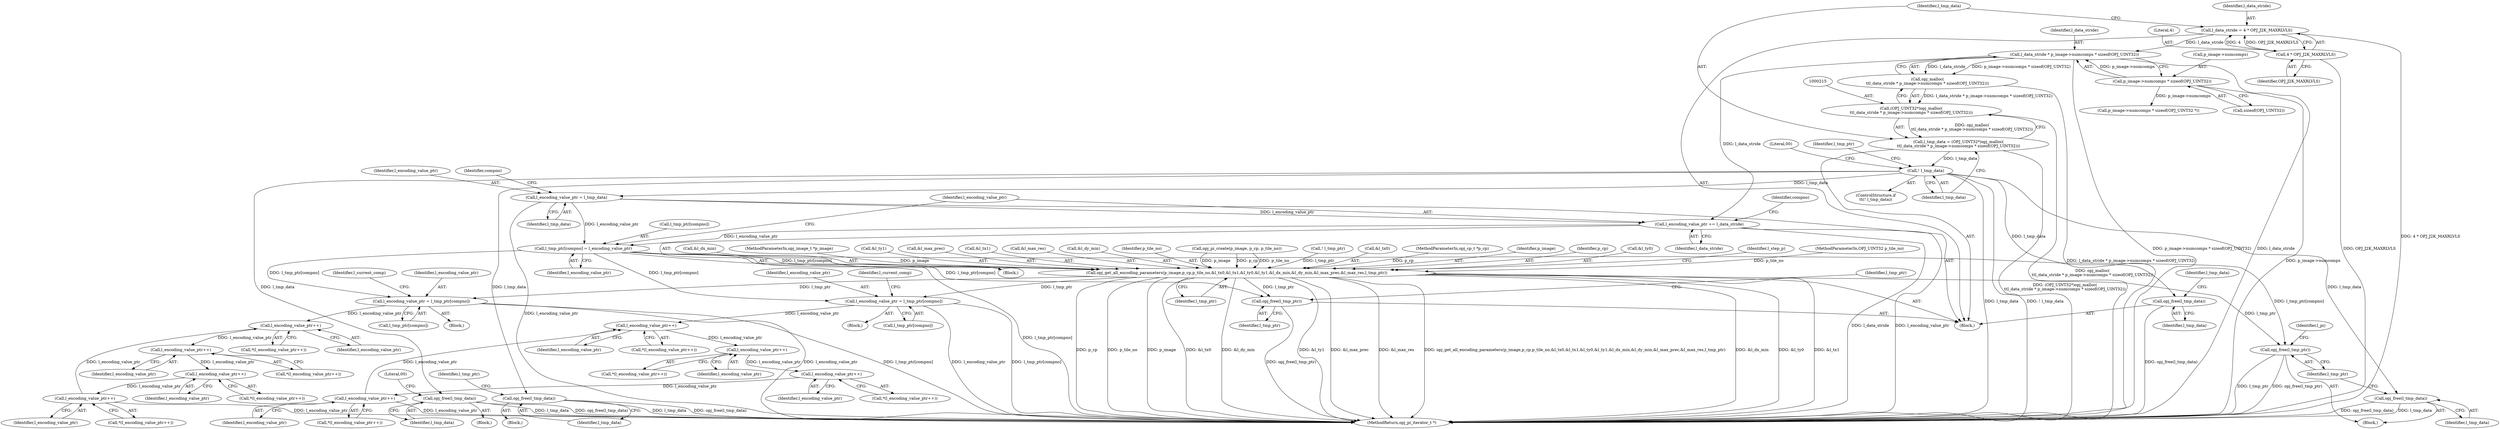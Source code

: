 digraph "0_openjpeg_c16bc057ba3f125051c9966cf1f5b68a05681de4@API" {
"1000217" [label="(Call,l_data_stride * p_image->numcomps * sizeof(OPJ_UINT32))"];
"1000207" [label="(Call,l_data_stride = 4 * OPJ_J2K_MAXRLVLS)"];
"1000209" [label="(Call,4 * OPJ_J2K_MAXRLVLS)"];
"1000219" [label="(Call,p_image->numcomps * sizeof(OPJ_UINT32))"];
"1000216" [label="(Call,opj_malloc(\n\t\tl_data_stride * p_image->numcomps * sizeof(OPJ_UINT32)))"];
"1000214" [label="(Call,(OPJ_UINT32*)opj_malloc(\n\t\tl_data_stride * p_image->numcomps * sizeof(OPJ_UINT32)))"];
"1000212" [label="(Call,l_tmp_data = (OPJ_UINT32*)opj_malloc(\n\t\tl_data_stride * p_image->numcomps * sizeof(OPJ_UINT32)))"];
"1000226" [label="(Call,! l_tmp_data)"];
"1000246" [label="(Call,opj_free(l_tmp_data))"];
"1000260" [label="(Call,opj_free(l_tmp_data))"];
"1000266" [label="(Call,l_encoding_value_ptr = l_tmp_data)"];
"1000281" [label="(Call,l_tmp_ptr[compno] = l_encoding_value_ptr)"];
"1000289" [label="(Call,opj_get_all_encoding_parameters(p_image,p_cp,p_tile_no,&l_tx0,&l_tx1,&l_ty0,&l_ty1,&l_dx_min,&l_dy_min,&l_max_prec,&l_max_res,l_tmp_ptr))"];
"1000357" [label="(Call,opj_free(l_tmp_ptr))"];
"1000437" [label="(Call,l_encoding_value_ptr = l_tmp_ptr[compno])"];
"1000473" [label="(Call,l_encoding_value_ptr++)"];
"1000480" [label="(Call,l_encoding_value_ptr++)"];
"1000487" [label="(Call,l_encoding_value_ptr++)"];
"1000494" [label="(Call,l_encoding_value_ptr++)"];
"1000589" [label="(Call,l_encoding_value_ptr = l_tmp_ptr[compno])"];
"1000625" [label="(Call,l_encoding_value_ptr++)"];
"1000632" [label="(Call,l_encoding_value_ptr++)"];
"1000639" [label="(Call,l_encoding_value_ptr++)"];
"1000646" [label="(Call,l_encoding_value_ptr++)"];
"1000672" [label="(Call,opj_free(l_tmp_ptr))"];
"1000286" [label="(Call,l_encoding_value_ptr += l_data_stride)"];
"1000355" [label="(Call,opj_free(l_tmp_data))"];
"1000667" [label="(Call,opj_free(l_tmp_data))"];
"1000219" [label="(Call,p_image->numcomps * sizeof(OPJ_UINT32))"];
"1000487" [label="(Call,l_encoding_value_ptr++)"];
"1000481" [label="(Identifier,l_encoding_value_ptr)"];
"1000211" [label="(Identifier,OPJ_J2K_MAXRLVLS)"];
"1000246" [label="(Call,opj_free(l_tmp_data))"];
"1000243" [label="(Call,! l_tmp_ptr)"];
"1000293" [label="(Call,&l_tx0)"];
"1000631" [label="(Call,*(l_encoding_value_ptr++))"];
"1000670" [label="(Identifier,l_tmp_data)"];
"1000216" [label="(Call,opj_malloc(\n\t\tl_data_stride * p_image->numcomps * sizeof(OPJ_UINT32)))"];
"1000208" [label="(Identifier,l_data_stride)"];
"1000646" [label="(Call,l_encoding_value_ptr++)"];
"1000358" [label="(Identifier,l_tmp_ptr)"];
"1000263" [label="(Identifier,l_tmp_ptr)"];
"1000210" [label="(Literal,4)"];
"1000289" [label="(Call,opj_get_all_encoding_parameters(p_image,p_cp,p_tile_no,&l_tx0,&l_tx1,&l_ty0,&l_ty1,&l_dx_min,&l_dy_min,&l_max_prec,&l_max_res,l_tmp_ptr))"];
"1000126" [label="(Block,)"];
"1000645" [label="(Call,*(l_encoding_value_ptr++))"];
"1000582" [label="(Block,)"];
"1000124" [label="(MethodParameterIn,opj_cp_t *p_cp)"];
"1000209" [label="(Call,4 * OPJ_J2K_MAXRLVLS)"];
"1000444" [label="(Identifier,l_current_comp)"];
"1000225" [label="(ControlStructure,if\n\t\t(! l_tmp_data))"];
"1000285" [label="(Identifier,l_encoding_value_ptr)"];
"1000493" [label="(Call,*(l_encoding_value_ptr++))"];
"1000667" [label="(Call,opj_free(l_tmp_data))"];
"1000590" [label="(Identifier,l_encoding_value_ptr)"];
"1000290" [label="(Identifier,p_image)"];
"1000357" [label="(Call,opj_free(l_tmp_ptr))"];
"1000633" [label="(Identifier,l_encoding_value_ptr)"];
"1000675" [label="(Identifier,l_tmp_ptr)"];
"1000291" [label="(Identifier,p_cp)"];
"1000297" [label="(Call,&l_ty0)"];
"1000311" [label="(Identifier,l_step_p)"];
"1000696" [label="(MethodReturn,opj_pi_iterator_t *)"];
"1000212" [label="(Call,l_tmp_data = (OPJ_UINT32*)opj_malloc(\n\t\tl_data_stride * p_image->numcomps * sizeof(OPJ_UINT32)))"];
"1000125" [label="(MethodParameterIn,OPJ_UINT32 p_tile_no)"];
"1000288" [label="(Identifier,l_data_stride)"];
"1000589" [label="(Call,l_encoding_value_ptr = l_tmp_ptr[compno])"];
"1000480" [label="(Call,l_encoding_value_ptr++)"];
"1000226" [label="(Call,! l_tmp_data)"];
"1000280" [label="(Block,)"];
"1000301" [label="(Call,&l_dx_min)"];
"1000287" [label="(Identifier,l_encoding_value_ptr)"];
"1000354" [label="(Block,)"];
"1000123" [label="(MethodParameterIn,opj_image_t *p_image)"];
"1000486" [label="(Call,*(l_encoding_value_ptr++))"];
"1000299" [label="(Call,&l_ty1)"];
"1000472" [label="(Call,*(l_encoding_value_ptr++))"];
"1000259" [label="(Block,)"];
"1000626" [label="(Identifier,l_encoding_value_ptr)"];
"1000673" [label="(Identifier,l_tmp_ptr)"];
"1000305" [label="(Call,&l_max_prec)"];
"1000439" [label="(Call,l_tmp_ptr[compno])"];
"1000214" [label="(Call,(OPJ_UINT32*)opj_malloc(\n\t\tl_data_stride * p_image->numcomps * sizeof(OPJ_UINT32)))"];
"1000217" [label="(Call,l_data_stride * p_image->numcomps * sizeof(OPJ_UINT32))"];
"1000267" [label="(Identifier,l_encoding_value_ptr)"];
"1000232" [label="(Identifier,l_tmp_ptr)"];
"1000271" [label="(Identifier,compno)"];
"1000473" [label="(Call,l_encoding_value_ptr++)"];
"1000494" [label="(Call,l_encoding_value_ptr++)"];
"1000282" [label="(Call,l_tmp_ptr[compno])"];
"1000295" [label="(Call,&l_tx1)"];
"1000286" [label="(Call,l_encoding_value_ptr += l_data_stride)"];
"1000307" [label="(Call,&l_max_res)"];
"1000591" [label="(Call,l_tmp_ptr[compno])"];
"1000266" [label="(Call,l_encoding_value_ptr = l_tmp_data)"];
"1000639" [label="(Call,l_encoding_value_ptr++)"];
"1000281" [label="(Call,l_tmp_ptr[compno] = l_encoding_value_ptr)"];
"1000247" [label="(Identifier,l_tmp_data)"];
"1000303" [label="(Call,&l_dy_min)"];
"1000260" [label="(Call,opj_free(l_tmp_data))"];
"1000292" [label="(Identifier,p_tile_no)"];
"1000252" [label="(Call,opj_pi_create(p_image, p_cp, p_tile_no))"];
"1000638" [label="(Call,*(l_encoding_value_ptr++))"];
"1000355" [label="(Call,opj_free(l_tmp_data))"];
"1000474" [label="(Identifier,l_encoding_value_ptr)"];
"1000430" [label="(Block,)"];
"1000227" [label="(Identifier,l_tmp_data)"];
"1000672" [label="(Call,opj_free(l_tmp_ptr))"];
"1000360" [label="(Identifier,l_pi)"];
"1000624" [label="(Call,*(l_encoding_value_ptr++))"];
"1000596" [label="(Identifier,l_current_comp)"];
"1000218" [label="(Identifier,l_data_stride)"];
"1000213" [label="(Identifier,l_tmp_data)"];
"1000438" [label="(Identifier,l_encoding_value_ptr)"];
"1000668" [label="(Identifier,l_tmp_data)"];
"1000207" [label="(Call,l_data_stride = 4 * OPJ_J2K_MAXRLVLS)"];
"1000495" [label="(Identifier,l_encoding_value_ptr)"];
"1000245" [label="(Block,)"];
"1000268" [label="(Identifier,l_tmp_data)"];
"1000479" [label="(Call,*(l_encoding_value_ptr++))"];
"1000437" [label="(Call,l_encoding_value_ptr = l_tmp_ptr[compno])"];
"1000356" [label="(Identifier,l_tmp_data)"];
"1000488" [label="(Identifier,l_encoding_value_ptr)"];
"1000230" [label="(Literal,00)"];
"1000220" [label="(Call,p_image->numcomps)"];
"1000236" [label="(Call,p_image->numcomps * sizeof(OPJ_UINT32 *))"];
"1000632" [label="(Call,l_encoding_value_ptr++)"];
"1000223" [label="(Call,sizeof(OPJ_UINT32))"];
"1000647" [label="(Identifier,l_encoding_value_ptr)"];
"1000640" [label="(Identifier,l_encoding_value_ptr)"];
"1000261" [label="(Identifier,l_tmp_data)"];
"1000625" [label="(Call,l_encoding_value_ptr++)"];
"1000279" [label="(Identifier,compno)"];
"1000249" [label="(Literal,00)"];
"1000309" [label="(Identifier,l_tmp_ptr)"];
"1000217" -> "1000216"  [label="AST: "];
"1000217" -> "1000219"  [label="CFG: "];
"1000218" -> "1000217"  [label="AST: "];
"1000219" -> "1000217"  [label="AST: "];
"1000216" -> "1000217"  [label="CFG: "];
"1000217" -> "1000696"  [label="DDG: p_image->numcomps * sizeof(OPJ_UINT32)"];
"1000217" -> "1000696"  [label="DDG: l_data_stride"];
"1000217" -> "1000216"  [label="DDG: l_data_stride"];
"1000217" -> "1000216"  [label="DDG: p_image->numcomps * sizeof(OPJ_UINT32)"];
"1000207" -> "1000217"  [label="DDG: l_data_stride"];
"1000219" -> "1000217"  [label="DDG: p_image->numcomps"];
"1000217" -> "1000286"  [label="DDG: l_data_stride"];
"1000207" -> "1000126"  [label="AST: "];
"1000207" -> "1000209"  [label="CFG: "];
"1000208" -> "1000207"  [label="AST: "];
"1000209" -> "1000207"  [label="AST: "];
"1000213" -> "1000207"  [label="CFG: "];
"1000207" -> "1000696"  [label="DDG: 4 * OPJ_J2K_MAXRLVLS"];
"1000209" -> "1000207"  [label="DDG: 4"];
"1000209" -> "1000207"  [label="DDG: OPJ_J2K_MAXRLVLS"];
"1000209" -> "1000211"  [label="CFG: "];
"1000210" -> "1000209"  [label="AST: "];
"1000211" -> "1000209"  [label="AST: "];
"1000209" -> "1000696"  [label="DDG: OPJ_J2K_MAXRLVLS"];
"1000219" -> "1000223"  [label="CFG: "];
"1000220" -> "1000219"  [label="AST: "];
"1000223" -> "1000219"  [label="AST: "];
"1000219" -> "1000696"  [label="DDG: p_image->numcomps"];
"1000219" -> "1000236"  [label="DDG: p_image->numcomps"];
"1000216" -> "1000214"  [label="AST: "];
"1000214" -> "1000216"  [label="CFG: "];
"1000216" -> "1000696"  [label="DDG: l_data_stride * p_image->numcomps * sizeof(OPJ_UINT32)"];
"1000216" -> "1000214"  [label="DDG: l_data_stride * p_image->numcomps * sizeof(OPJ_UINT32)"];
"1000214" -> "1000212"  [label="AST: "];
"1000215" -> "1000214"  [label="AST: "];
"1000212" -> "1000214"  [label="CFG: "];
"1000214" -> "1000696"  [label="DDG: opj_malloc(\n\t\tl_data_stride * p_image->numcomps * sizeof(OPJ_UINT32))"];
"1000214" -> "1000212"  [label="DDG: opj_malloc(\n\t\tl_data_stride * p_image->numcomps * sizeof(OPJ_UINT32))"];
"1000212" -> "1000126"  [label="AST: "];
"1000213" -> "1000212"  [label="AST: "];
"1000227" -> "1000212"  [label="CFG: "];
"1000212" -> "1000696"  [label="DDG: (OPJ_UINT32*)opj_malloc(\n\t\tl_data_stride * p_image->numcomps * sizeof(OPJ_UINT32))"];
"1000212" -> "1000226"  [label="DDG: l_tmp_data"];
"1000226" -> "1000225"  [label="AST: "];
"1000226" -> "1000227"  [label="CFG: "];
"1000227" -> "1000226"  [label="AST: "];
"1000230" -> "1000226"  [label="CFG: "];
"1000232" -> "1000226"  [label="CFG: "];
"1000226" -> "1000696"  [label="DDG: l_tmp_data"];
"1000226" -> "1000696"  [label="DDG: ! l_tmp_data"];
"1000226" -> "1000246"  [label="DDG: l_tmp_data"];
"1000226" -> "1000260"  [label="DDG: l_tmp_data"];
"1000226" -> "1000266"  [label="DDG: l_tmp_data"];
"1000226" -> "1000355"  [label="DDG: l_tmp_data"];
"1000226" -> "1000667"  [label="DDG: l_tmp_data"];
"1000246" -> "1000245"  [label="AST: "];
"1000246" -> "1000247"  [label="CFG: "];
"1000247" -> "1000246"  [label="AST: "];
"1000249" -> "1000246"  [label="CFG: "];
"1000246" -> "1000696"  [label="DDG: opj_free(l_tmp_data)"];
"1000246" -> "1000696"  [label="DDG: l_tmp_data"];
"1000260" -> "1000259"  [label="AST: "];
"1000260" -> "1000261"  [label="CFG: "];
"1000261" -> "1000260"  [label="AST: "];
"1000263" -> "1000260"  [label="CFG: "];
"1000260" -> "1000696"  [label="DDG: opj_free(l_tmp_data)"];
"1000260" -> "1000696"  [label="DDG: l_tmp_data"];
"1000266" -> "1000126"  [label="AST: "];
"1000266" -> "1000268"  [label="CFG: "];
"1000267" -> "1000266"  [label="AST: "];
"1000268" -> "1000266"  [label="AST: "];
"1000271" -> "1000266"  [label="CFG: "];
"1000266" -> "1000696"  [label="DDG: l_encoding_value_ptr"];
"1000266" -> "1000281"  [label="DDG: l_encoding_value_ptr"];
"1000266" -> "1000286"  [label="DDG: l_encoding_value_ptr"];
"1000281" -> "1000280"  [label="AST: "];
"1000281" -> "1000285"  [label="CFG: "];
"1000282" -> "1000281"  [label="AST: "];
"1000285" -> "1000281"  [label="AST: "];
"1000287" -> "1000281"  [label="CFG: "];
"1000281" -> "1000696"  [label="DDG: l_tmp_ptr[compno]"];
"1000286" -> "1000281"  [label="DDG: l_encoding_value_ptr"];
"1000281" -> "1000289"  [label="DDG: l_tmp_ptr[compno]"];
"1000281" -> "1000357"  [label="DDG: l_tmp_ptr[compno]"];
"1000281" -> "1000437"  [label="DDG: l_tmp_ptr[compno]"];
"1000281" -> "1000589"  [label="DDG: l_tmp_ptr[compno]"];
"1000281" -> "1000672"  [label="DDG: l_tmp_ptr[compno]"];
"1000289" -> "1000126"  [label="AST: "];
"1000289" -> "1000309"  [label="CFG: "];
"1000290" -> "1000289"  [label="AST: "];
"1000291" -> "1000289"  [label="AST: "];
"1000292" -> "1000289"  [label="AST: "];
"1000293" -> "1000289"  [label="AST: "];
"1000295" -> "1000289"  [label="AST: "];
"1000297" -> "1000289"  [label="AST: "];
"1000299" -> "1000289"  [label="AST: "];
"1000301" -> "1000289"  [label="AST: "];
"1000303" -> "1000289"  [label="AST: "];
"1000305" -> "1000289"  [label="AST: "];
"1000307" -> "1000289"  [label="AST: "];
"1000309" -> "1000289"  [label="AST: "];
"1000311" -> "1000289"  [label="CFG: "];
"1000289" -> "1000696"  [label="DDG: p_cp"];
"1000289" -> "1000696"  [label="DDG: p_tile_no"];
"1000289" -> "1000696"  [label="DDG: p_image"];
"1000289" -> "1000696"  [label="DDG: &l_tx0"];
"1000289" -> "1000696"  [label="DDG: &l_dy_min"];
"1000289" -> "1000696"  [label="DDG: &l_ty1"];
"1000289" -> "1000696"  [label="DDG: &l_max_prec"];
"1000289" -> "1000696"  [label="DDG: &l_max_res"];
"1000289" -> "1000696"  [label="DDG: opj_get_all_encoding_parameters(p_image,p_cp,p_tile_no,&l_tx0,&l_tx1,&l_ty0,&l_ty1,&l_dx_min,&l_dy_min,&l_max_prec,&l_max_res,l_tmp_ptr)"];
"1000289" -> "1000696"  [label="DDG: &l_dx_min"];
"1000289" -> "1000696"  [label="DDG: &l_ty0"];
"1000289" -> "1000696"  [label="DDG: &l_tx1"];
"1000252" -> "1000289"  [label="DDG: p_image"];
"1000252" -> "1000289"  [label="DDG: p_cp"];
"1000252" -> "1000289"  [label="DDG: p_tile_no"];
"1000123" -> "1000289"  [label="DDG: p_image"];
"1000124" -> "1000289"  [label="DDG: p_cp"];
"1000125" -> "1000289"  [label="DDG: p_tile_no"];
"1000243" -> "1000289"  [label="DDG: l_tmp_ptr"];
"1000289" -> "1000357"  [label="DDG: l_tmp_ptr"];
"1000289" -> "1000437"  [label="DDG: l_tmp_ptr"];
"1000289" -> "1000589"  [label="DDG: l_tmp_ptr"];
"1000289" -> "1000672"  [label="DDG: l_tmp_ptr"];
"1000357" -> "1000354"  [label="AST: "];
"1000357" -> "1000358"  [label="CFG: "];
"1000358" -> "1000357"  [label="AST: "];
"1000360" -> "1000357"  [label="CFG: "];
"1000357" -> "1000696"  [label="DDG: opj_free(l_tmp_ptr)"];
"1000357" -> "1000696"  [label="DDG: l_tmp_ptr"];
"1000437" -> "1000430"  [label="AST: "];
"1000437" -> "1000439"  [label="CFG: "];
"1000438" -> "1000437"  [label="AST: "];
"1000439" -> "1000437"  [label="AST: "];
"1000444" -> "1000437"  [label="CFG: "];
"1000437" -> "1000696"  [label="DDG: l_encoding_value_ptr"];
"1000437" -> "1000696"  [label="DDG: l_tmp_ptr[compno]"];
"1000437" -> "1000473"  [label="DDG: l_encoding_value_ptr"];
"1000473" -> "1000472"  [label="AST: "];
"1000473" -> "1000474"  [label="CFG: "];
"1000474" -> "1000473"  [label="AST: "];
"1000472" -> "1000473"  [label="CFG: "];
"1000494" -> "1000473"  [label="DDG: l_encoding_value_ptr"];
"1000473" -> "1000480"  [label="DDG: l_encoding_value_ptr"];
"1000480" -> "1000479"  [label="AST: "];
"1000480" -> "1000481"  [label="CFG: "];
"1000481" -> "1000480"  [label="AST: "];
"1000479" -> "1000480"  [label="CFG: "];
"1000480" -> "1000487"  [label="DDG: l_encoding_value_ptr"];
"1000487" -> "1000486"  [label="AST: "];
"1000487" -> "1000488"  [label="CFG: "];
"1000488" -> "1000487"  [label="AST: "];
"1000486" -> "1000487"  [label="CFG: "];
"1000487" -> "1000494"  [label="DDG: l_encoding_value_ptr"];
"1000494" -> "1000493"  [label="AST: "];
"1000494" -> "1000495"  [label="CFG: "];
"1000495" -> "1000494"  [label="AST: "];
"1000493" -> "1000494"  [label="CFG: "];
"1000494" -> "1000696"  [label="DDG: l_encoding_value_ptr"];
"1000589" -> "1000582"  [label="AST: "];
"1000589" -> "1000591"  [label="CFG: "];
"1000590" -> "1000589"  [label="AST: "];
"1000591" -> "1000589"  [label="AST: "];
"1000596" -> "1000589"  [label="CFG: "];
"1000589" -> "1000696"  [label="DDG: l_encoding_value_ptr"];
"1000589" -> "1000696"  [label="DDG: l_tmp_ptr[compno]"];
"1000589" -> "1000625"  [label="DDG: l_encoding_value_ptr"];
"1000625" -> "1000624"  [label="AST: "];
"1000625" -> "1000626"  [label="CFG: "];
"1000626" -> "1000625"  [label="AST: "];
"1000624" -> "1000625"  [label="CFG: "];
"1000646" -> "1000625"  [label="DDG: l_encoding_value_ptr"];
"1000625" -> "1000632"  [label="DDG: l_encoding_value_ptr"];
"1000632" -> "1000631"  [label="AST: "];
"1000632" -> "1000633"  [label="CFG: "];
"1000633" -> "1000632"  [label="AST: "];
"1000631" -> "1000632"  [label="CFG: "];
"1000632" -> "1000639"  [label="DDG: l_encoding_value_ptr"];
"1000639" -> "1000638"  [label="AST: "];
"1000639" -> "1000640"  [label="CFG: "];
"1000640" -> "1000639"  [label="AST: "];
"1000638" -> "1000639"  [label="CFG: "];
"1000639" -> "1000646"  [label="DDG: l_encoding_value_ptr"];
"1000646" -> "1000645"  [label="AST: "];
"1000646" -> "1000647"  [label="CFG: "];
"1000647" -> "1000646"  [label="AST: "];
"1000645" -> "1000646"  [label="CFG: "];
"1000646" -> "1000696"  [label="DDG: l_encoding_value_ptr"];
"1000672" -> "1000126"  [label="AST: "];
"1000672" -> "1000673"  [label="CFG: "];
"1000673" -> "1000672"  [label="AST: "];
"1000675" -> "1000672"  [label="CFG: "];
"1000672" -> "1000696"  [label="DDG: opj_free(l_tmp_ptr)"];
"1000286" -> "1000280"  [label="AST: "];
"1000286" -> "1000288"  [label="CFG: "];
"1000287" -> "1000286"  [label="AST: "];
"1000288" -> "1000286"  [label="AST: "];
"1000279" -> "1000286"  [label="CFG: "];
"1000286" -> "1000696"  [label="DDG: l_encoding_value_ptr"];
"1000286" -> "1000696"  [label="DDG: l_data_stride"];
"1000355" -> "1000354"  [label="AST: "];
"1000355" -> "1000356"  [label="CFG: "];
"1000356" -> "1000355"  [label="AST: "];
"1000358" -> "1000355"  [label="CFG: "];
"1000355" -> "1000696"  [label="DDG: l_tmp_data"];
"1000355" -> "1000696"  [label="DDG: opj_free(l_tmp_data)"];
"1000667" -> "1000126"  [label="AST: "];
"1000667" -> "1000668"  [label="CFG: "];
"1000668" -> "1000667"  [label="AST: "];
"1000670" -> "1000667"  [label="CFG: "];
"1000667" -> "1000696"  [label="DDG: opj_free(l_tmp_data)"];
}
